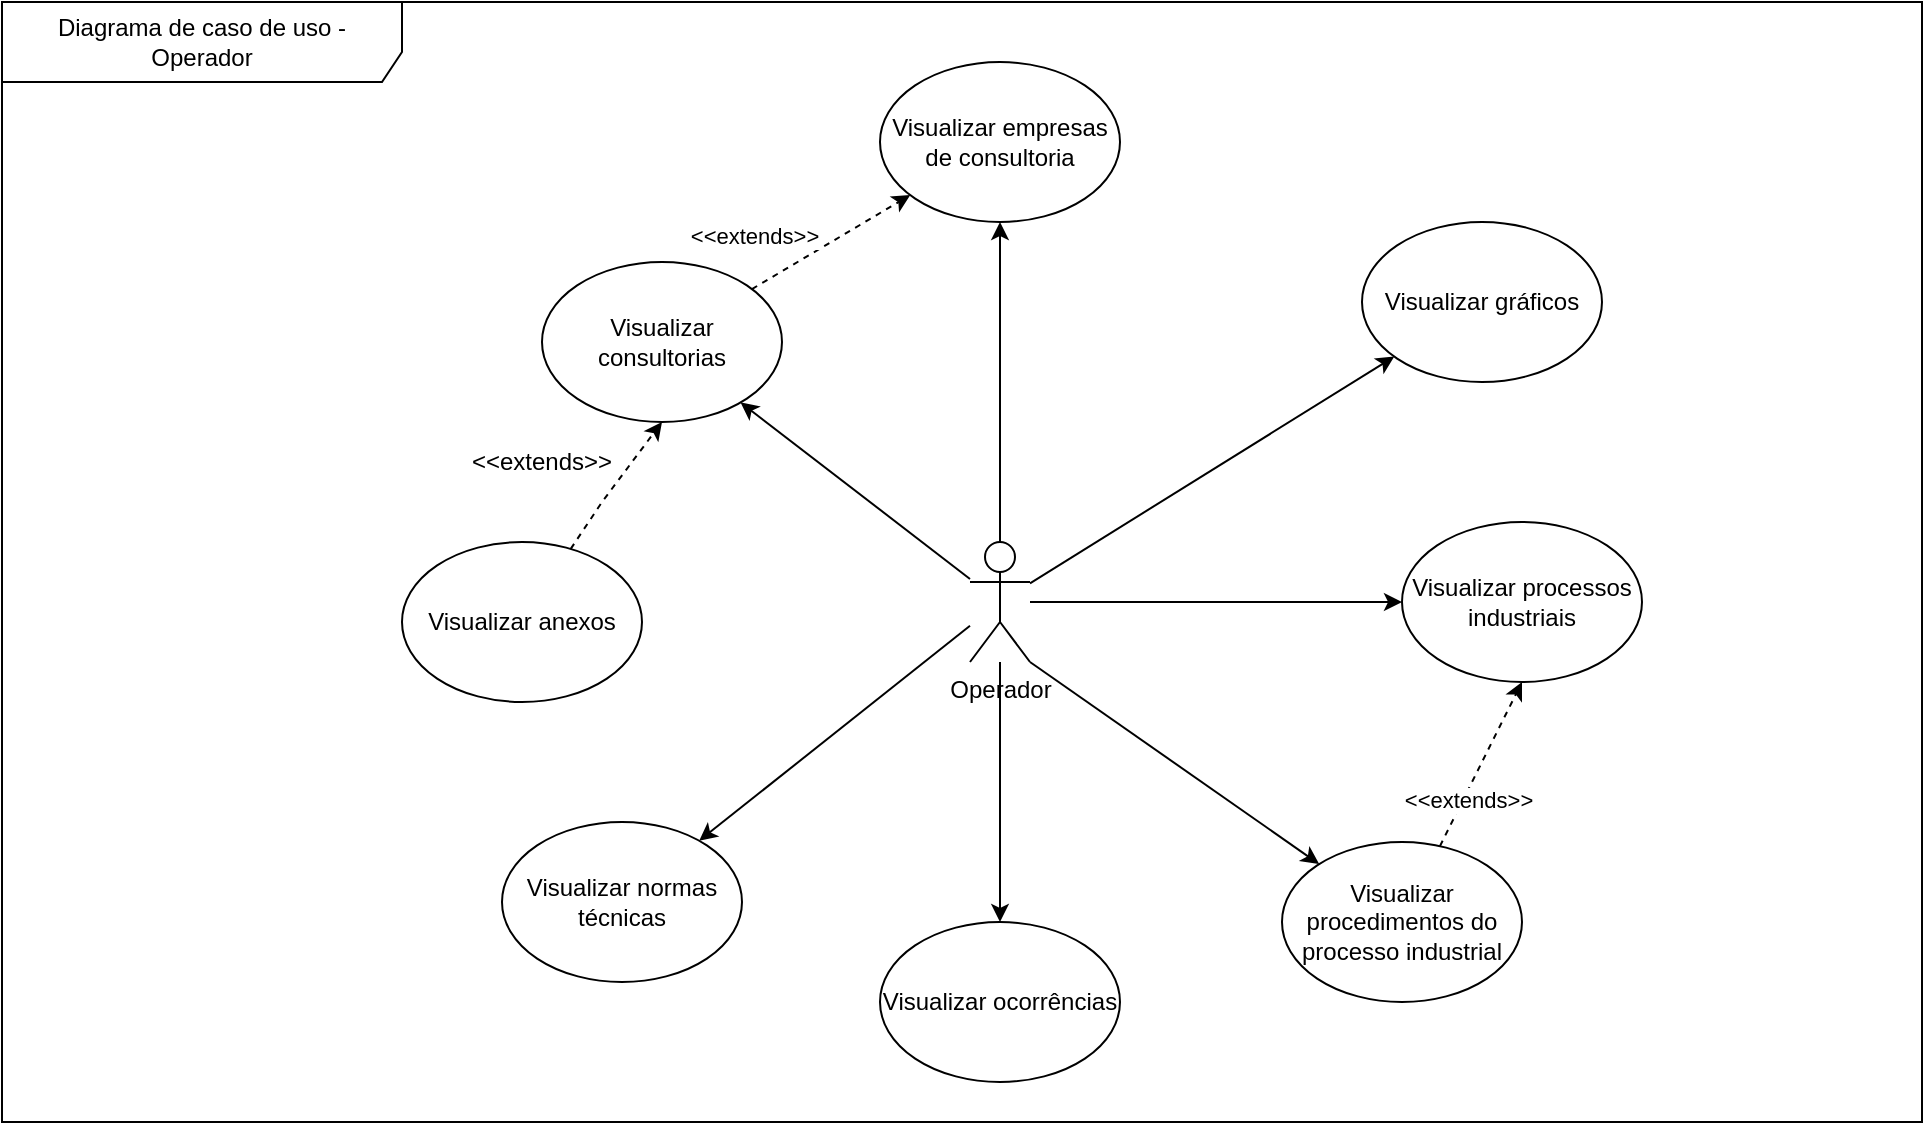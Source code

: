 <mxfile version="14.4.3" type="device"><diagram id="WM7IUuGh8W6Nx0H--3eu" name="Página-1"><mxGraphModel dx="2012" dy="685" grid="1" gridSize="10" guides="1" tooltips="1" connect="1" arrows="1" fold="1" page="1" pageScale="1" pageWidth="827" pageHeight="1169" math="0" shadow="0"><root><mxCell id="0"/><mxCell id="1" parent="0"/><mxCell id="EuqK9Z9v_1vlFNUGjPzf-40" value="Diagrama de caso de uso - Operador" style="shape=umlFrame;whiteSpace=wrap;html=1;width=200;height=40;" parent="1" vertex="1"><mxGeometry x="-70" y="10" width="960" height="560" as="geometry"/></mxCell><mxCell id="EuqK9Z9v_1vlFNUGjPzf-5" value="" style="rounded=0;orthogonalLoop=1;jettySize=auto;html=1;" parent="1" source="EuqK9Z9v_1vlFNUGjPzf-1" target="EuqK9Z9v_1vlFNUGjPzf-4" edge="1"><mxGeometry relative="1" as="geometry"/></mxCell><mxCell id="EuqK9Z9v_1vlFNUGjPzf-13" value="" style="edgeStyle=none;rounded=0;orthogonalLoop=1;jettySize=auto;html=1;" parent="1" source="EuqK9Z9v_1vlFNUGjPzf-1" target="EuqK9Z9v_1vlFNUGjPzf-12" edge="1"><mxGeometry relative="1" as="geometry"/></mxCell><mxCell id="EuqK9Z9v_1vlFNUGjPzf-19" value="" style="edgeStyle=none;rounded=0;orthogonalLoop=1;jettySize=auto;html=1;" parent="1" source="EuqK9Z9v_1vlFNUGjPzf-1" target="EuqK9Z9v_1vlFNUGjPzf-18" edge="1"><mxGeometry relative="1" as="geometry"/></mxCell><mxCell id="EuqK9Z9v_1vlFNUGjPzf-22" value="" style="edgeStyle=none;rounded=0;orthogonalLoop=1;jettySize=auto;html=1;" parent="1" source="EuqK9Z9v_1vlFNUGjPzf-1" target="EuqK9Z9v_1vlFNUGjPzf-21" edge="1"><mxGeometry relative="1" as="geometry"/></mxCell><mxCell id="EuqK9Z9v_1vlFNUGjPzf-25" value="" style="edgeStyle=none;rounded=0;orthogonalLoop=1;jettySize=auto;html=1;" parent="1" source="EuqK9Z9v_1vlFNUGjPzf-1" target="EuqK9Z9v_1vlFNUGjPzf-24" edge="1"><mxGeometry relative="1" as="geometry"/></mxCell><mxCell id="EuqK9Z9v_1vlFNUGjPzf-27" value="" style="edgeStyle=none;rounded=0;orthogonalLoop=1;jettySize=auto;html=1;" parent="1" source="EuqK9Z9v_1vlFNUGjPzf-1" target="EuqK9Z9v_1vlFNUGjPzf-26" edge="1"><mxGeometry relative="1" as="geometry"/></mxCell><mxCell id="EuqK9Z9v_1vlFNUGjPzf-30" style="edgeStyle=none;rounded=0;orthogonalLoop=1;jettySize=auto;html=1;exitX=1;exitY=1;exitDx=0;exitDy=0;exitPerimeter=0;" parent="1" source="EuqK9Z9v_1vlFNUGjPzf-1" target="EuqK9Z9v_1vlFNUGjPzf-9" edge="1"><mxGeometry relative="1" as="geometry"/></mxCell><mxCell id="EuqK9Z9v_1vlFNUGjPzf-1" value="Operador" style="shape=umlActor;verticalLabelPosition=bottom;verticalAlign=top;html=1;outlineConnect=0;" parent="1" vertex="1"><mxGeometry x="414" y="280" width="30" height="60" as="geometry"/></mxCell><mxCell id="EuqK9Z9v_1vlFNUGjPzf-4" value="Visualizar processos industriais" style="ellipse;whiteSpace=wrap;html=1;verticalAlign=middle;" parent="1" vertex="1"><mxGeometry x="630" y="270" width="120" height="80" as="geometry"/></mxCell><mxCell id="EuqK9Z9v_1vlFNUGjPzf-10" style="edgeStyle=none;rounded=0;orthogonalLoop=1;jettySize=auto;html=1;entryX=0.5;entryY=1;entryDx=0;entryDy=0;dashed=1;" parent="1" source="EuqK9Z9v_1vlFNUGjPzf-9" target="EuqK9Z9v_1vlFNUGjPzf-4" edge="1"><mxGeometry relative="1" as="geometry"/></mxCell><mxCell id="EuqK9Z9v_1vlFNUGjPzf-11" value="&amp;lt;&amp;lt;extends&amp;gt;&amp;gt;" style="edgeLabel;html=1;align=center;verticalAlign=middle;resizable=0;points=[];" parent="EuqK9Z9v_1vlFNUGjPzf-10" vertex="1" connectable="0"><mxGeometry x="-0.259" y="2" relative="1" as="geometry"><mxPoint y="8" as="offset"/></mxGeometry></mxCell><mxCell id="EuqK9Z9v_1vlFNUGjPzf-9" value="Visualizar procedimentos do processo industrial" style="ellipse;whiteSpace=wrap;html=1;verticalAlign=middle;" parent="1" vertex="1"><mxGeometry x="570" y="430" width="120" height="80" as="geometry"/></mxCell><mxCell id="EuqK9Z9v_1vlFNUGjPzf-12" value="Visualizar gráficos" style="ellipse;whiteSpace=wrap;html=1;verticalAlign=middle;" parent="1" vertex="1"><mxGeometry x="610" y="120" width="120" height="80" as="geometry"/></mxCell><mxCell id="EuqK9Z9v_1vlFNUGjPzf-18" value="Visualizar ocorrências" style="ellipse;whiteSpace=wrap;html=1;verticalAlign=middle;" parent="1" vertex="1"><mxGeometry x="369" y="470" width="120" height="80" as="geometry"/></mxCell><mxCell id="EuqK9Z9v_1vlFNUGjPzf-21" value="Visualizar normas técnicas" style="ellipse;whiteSpace=wrap;html=1;verticalAlign=middle;" parent="1" vertex="1"><mxGeometry x="180" y="420" width="120" height="80" as="geometry"/></mxCell><mxCell id="EuqK9Z9v_1vlFNUGjPzf-24" value="Visualizar empresas de consultoria" style="ellipse;whiteSpace=wrap;html=1;verticalAlign=middle;" parent="1" vertex="1"><mxGeometry x="369" y="40" width="120" height="80" as="geometry"/></mxCell><mxCell id="EuqK9Z9v_1vlFNUGjPzf-28" style="edgeStyle=none;rounded=0;orthogonalLoop=1;jettySize=auto;html=1;dashed=1;" parent="1" source="EuqK9Z9v_1vlFNUGjPzf-26" target="EuqK9Z9v_1vlFNUGjPzf-24" edge="1"><mxGeometry relative="1" as="geometry"/></mxCell><mxCell id="EuqK9Z9v_1vlFNUGjPzf-29" value="&amp;lt;&amp;lt;extends&amp;gt;&amp;gt;" style="edgeLabel;html=1;align=center;verticalAlign=middle;resizable=0;points=[];" parent="EuqK9Z9v_1vlFNUGjPzf-28" vertex="1" connectable="0"><mxGeometry x="-0.141" y="-1" relative="1" as="geometry"><mxPoint x="-33.84" y="-7.58" as="offset"/></mxGeometry></mxCell><mxCell id="EuqK9Z9v_1vlFNUGjPzf-26" value="Visualizar consultorias" style="ellipse;whiteSpace=wrap;html=1;verticalAlign=middle;" parent="1" vertex="1"><mxGeometry x="200" y="140" width="120" height="80" as="geometry"/></mxCell><mxCell id="EuqK9Z9v_1vlFNUGjPzf-33" style="edgeStyle=none;rounded=0;orthogonalLoop=1;jettySize=auto;html=1;entryX=0.5;entryY=1;entryDx=0;entryDy=0;dashed=1;" parent="1" source="EuqK9Z9v_1vlFNUGjPzf-31" target="EuqK9Z9v_1vlFNUGjPzf-26" edge="1"><mxGeometry relative="1" as="geometry"><Array as="points"><mxPoint x="230" y="260"/></Array></mxGeometry></mxCell><mxCell id="EuqK9Z9v_1vlFNUGjPzf-31" value="Visualizar anexos" style="ellipse;whiteSpace=wrap;html=1;verticalAlign=middle;" parent="1" vertex="1"><mxGeometry x="130" y="280" width="120" height="80" as="geometry"/></mxCell><mxCell id="EuqK9Z9v_1vlFNUGjPzf-35" value="&amp;lt;&amp;lt;extends&amp;gt;&amp;gt;" style="text;html=1;strokeColor=none;fillColor=none;align=center;verticalAlign=middle;whiteSpace=wrap;rounded=0;" parent="1" vertex="1"><mxGeometry x="180" y="230" width="40" height="20" as="geometry"/></mxCell></root></mxGraphModel></diagram></mxfile>